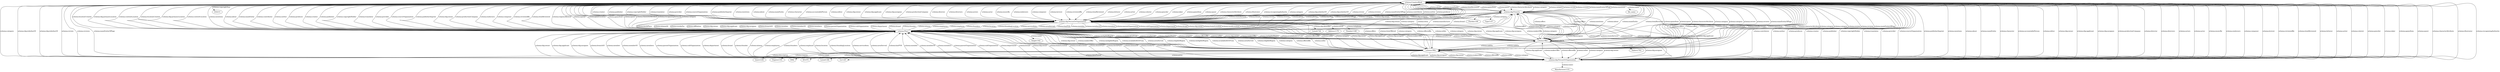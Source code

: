 digraph {
  "432213" [type=attribute_name,label="432213"]
  Florida1109 [type=attribute_name,label=Florida1109]
  "schema-dig:Firearm1" [type=class_uri,label="schema-dig:Firearm"]
  Type1157 [type=attribute_name,label=Type1157]
  Listed1744 [type=attribute_name,label=Listed1744]
  "schema-dig:PersonOrOrganization1" [type=class_uri,label="schema-dig:PersonOrOrganization"]
  Address1179 [type=attribute_name,label=Address1179]
  Number1168 [type=attribute_name,label=Number1168]
  Manufacturer1151 [type=attribute_name,label=Manufacturer1151]
  "schema-dig:PersonOrOrganization2" [type=class_uri,label="schema-dig:PersonOrOrganization"]
  "schema:CreativeWork1" [type=class_uri,label="schema:CreativeWork"]
  file_name [type=attribute_name,label=file_name]
  ID1470 [type=attribute_name,label=ID1470]
  "schema:Offer1" [type=class_uri,label="schema:Offer"]
  Listed1186 [type=attribute_name,label=Listed1186]
  hours1236 [type=attribute_name,label=hours1236]
  Expires1191 [type=attribute_name,label=Expires1191]
  "0082" [type=attribute_name,label="0082"]
  Go1129 [type=attribute_name,label=Go1129]
  Nabors1763 [type=attribute_name,label=Nabors1763]
  "schema:Offer2" [type=class_uri,label="schema:Offer"]
  Single1162 [type=attribute_name,label=Single1162]
  "schema:Place1" [type=class_uri,label="schema:Place"]
  "schema-dig:Firearm1" -> Florida1109 [label="schema:category",type=st_property_uri]
  "schema-dig:Firearm1" -> Type1157 [label="schema:category",type=st_property_uri]
  "schema-dig:PersonOrOrganization1" -> Listed1744 [label="schema-dig:identifier",type=st_property_uri]
  "schema-dig:PersonOrOrganization1" -> Address1179 [label="schema:email",type=st_property_uri]
  "schema-dig:PersonOrOrganization1" -> Number1168 [label="schema:telephone",type=st_property_uri]
  "schema-dig:PersonOrOrganization2" -> Manufacturer1151 [label="schema:name",type=st_property_uri]
  "schema:CreativeWork1" -> "432213" [label="schema:copyrightYear",type=st_property_uri]
  "schema:CreativeWork1" -> file_name [label="schema:name",type=st_property_uri]
  "schema:Offer1" -> ID1470 [label="schema-dig:identifier",type=st_property_uri]
  "schema:Offer1" -> Listed1186 [label="schema:datePosted",type=st_property_uri]
  "schema:Offer1" -> hours1236 [label="schema:description",type=st_property_uri]
  "schema:Offer1" -> Expires1191 [label="schema:expires",type=st_property_uri]
  "schema:Offer1" -> "0082" [label="schema:name",type=st_property_uri]
  "schema:Offer1" -> Go1129 [label="schema:price",type=st_property_uri]
  "schema:Offer2" -> Nabors1763 [label="schema:name",type=st_property_uri]
  "schema:Place1" -> Single1162 [label="schema:name",type=st_property_uri]
  "schema-dig:PersonOrOrganization1" -> "schema:CreativeWork1" [label="schema-dig:isAuthorOf",type=direct_property_uri,weight=100]
  "schema-dig:PersonOrOrganization2" -> "schema:CreativeWork1" [label="schema-dig:isAuthorOf",type=direct_property_uri,weight=100]
  "schema:CreativeWork1" -> "schema:CreativeWork1" [label="schema:hasPart",type=direct_property_uri,weight=100]
  "schema:CreativeWork1" -> "schema:CreativeWork1" [label="schema:isPartOf",type=direct_property_uri,weight=100]
  "schema:CreativeWork1" -> "schema:CreativeWork1" [label="schema-dig:isAbstractPartOf",type=direct_property_uri,weight=100]
  "schema:CreativeWork1" -> "schema:CreativeWork1" [label="schema-dig:isCitationOf",type=direct_property_uri,weight=100]
  "schema:CreativeWork1" -> "schema:CreativeWork1" [label="schema:citation",type=direct_property_uri,weight=100]
  "schema:CreativeWork1" -> "schema:CreativeWork1" [label="schema:workExample",type=direct_property_uri,weight=100]
  "schema:CreativeWork1" -> "schema:CreativeWork1" [label="schema:exampleOfWork",type=direct_property_uri,weight=100]
  "schema:CreativeWork1" -> "schema:CreativeWork1" [label="schema:license",type=direct_property_uri,weight=100]
  "schema:CreativeWork1" -> "schema:CreativeWork1" [label="schema:translationOfWork",type=direct_property_uri,weight=100]
  "schema:CreativeWork1" -> "schema:CreativeWork1" [label="schema:workTranslation",type=direct_property_uri,weight=100]
  "schema:CreativeWork1" -> "schema:Offer1" [label="schema:offers",type=direct_property_uri,weight=100]
  "schema:CreativeWork1" -> "schema:Offer2" [label="schema:offers",type=direct_property_uri,weight=100]
  "schema:CreativeWork1" -> "schema:Place1" [label="schema:locationCreated",type=direct_property_uri,weight=100]
  "schema:CreativeWork1" -> "schema:Place1" [label="schema-dig:primaryLocation",type=direct_property_uri,weight=100]
  "schema:CreativeWork1" -> "schema:Place1" [label="schema:contentLocation",type=direct_property_uri,weight=100]
  "schema:Offer1" -> "schema:Offer1" [label="schema:addOn",type=direct_property_uri,weight=100]
  "schema:Offer1" -> "schema:Offer2" [label="schema:addOn",type=direct_property_uri,weight=100]
  "schema:Offer2" -> "schema:Offer1" [label="schema:addOn",type=direct_property_uri,weight=100]
  "schema:Offer2" -> "schema:Offer2" [label="schema:addOn",type=direct_property_uri,weight=100]
  "schema:Offer1" -> "schema:Place1" [label="schema:ineligibleRegion",type=direct_property_uri,weight=100]
  "schema:Offer2" -> "schema:Place1" [label="schema:ineligibleRegion",type=direct_property_uri,weight=100]
  "schema:Offer1" -> "schema:Place1" [label="schema:availableAtOrFrom",type=direct_property_uri,weight=100]
  "schema:Offer2" -> "schema:Place1" [label="schema:availableAtOrFrom",type=direct_property_uri,weight=100]
  "schema:Offer1" -> "schema:Place1" [label="schema:areaServed",type=direct_property_uri,weight=100]
  "schema:Offer2" -> "schema:Place1" [label="schema:areaServed",type=direct_property_uri,weight=100]
  "schema:Offer1" -> "schema:Place1" [label="schema:eligibleRegion",type=direct_property_uri,weight=100]
  "schema:Offer2" -> "schema:Place1" [label="schema:eligibleRegion",type=direct_property_uri,weight=100]
  "schema:Place1" -> "schema:Place1" [label="schema:containedIn",type=direct_property_uri,weight=100]
  "schema:Place1" -> "schema:Place1" [label="schema:containedInPlace",type=direct_property_uri,weight=100]
  "schema:Place1" -> "schema:Place1" [label="schema:containsPlace",type=direct_property_uri,weight=100]
  "schema-dig:Firearm1" -> "schema-dig:PersonOrOrganization1" [label="schema:manufacturer",type=inherited,weight=300]
  "schema-dig:Firearm1" -> "schema-dig:PersonOrOrganization2" [label="schema:manufacturer",type=inherited,weight=300]
  "schema-dig:Firearm1" -> "schema-dig:PersonOrOrganization1" [label="schema:brand",type=inherited,weight=300]
  "schema-dig:Firearm1" -> "schema-dig:PersonOrOrganization2" [label="schema:brand",type=inherited,weight=300]
  "schema-dig:Firearm1" -> "schema-dig:PersonOrOrganization1" [label="schema:category",type=inherited,weight=300]
  "schema-dig:Firearm1" -> "schema-dig:PersonOrOrganization2" [label="schema:category",type=inherited,weight=300]
  "schema-dig:Firearm1" -> "schema-dig:PersonOrOrganization1" [label="schema-dig:owner",type=inherited,weight=300]
  "schema-dig:Firearm1" -> "schema-dig:PersonOrOrganization2" [label="schema-dig:owner",type=inherited,weight=300]
  "schema-dig:Firearm1" -> "schema-dig:PersonOrOrganization1" [label="schema-dig:applicant",type=inherited,weight=300]
  "schema-dig:Firearm1" -> "schema-dig:PersonOrOrganization2" [label="schema-dig:applicant",type=inherited,weight=300]
  "schema-dig:Firearm1" -> "schema-dig:PersonOrOrganization1" [label="schema-dig:assignee",type=inherited,weight=300]
  "schema-dig:Firearm1" -> "schema-dig:PersonOrOrganization2" [label="schema-dig:assignee",type=inherited,weight=300]
  "schema-dig:Firearm1" -> "schema:CreativeWork1" [label="schema:category",type=inherited,weight=300]
  "schema-dig:Firearm1" -> "schema:CreativeWork1" [label="schema:review",type=inherited,weight=300]
  "schema-dig:Firearm1" -> "schema:CreativeWork1" [label="schema:reviews",type=inherited,weight=300]
  "schema-dig:Firearm1" -> "schema:CreativeWork1" [label="schema:mainEntityOfPage",type=inherited,weight=300]
  "schema-dig:Firearm1" -> "schema:Offer1" [label="schema:offers",type=inherited,weight=300]
  "schema-dig:Firearm1" -> "schema:Offer2" [label="schema:offers",type=inherited,weight=300]
  "schema-dig:Firearm1" -> "schema:Offer1" [label="schema:category",type=inherited,weight=300]
  "schema-dig:Firearm1" -> "schema:Offer2" [label="schema:category",type=inherited,weight=300]
  "schema-dig:Firearm1" -> "schema:Place1" [label="schema:category",type=inherited,weight=300]
  "schema-dig:Firearm1" -> "schema:Place1" [label="schema:manufacturer",type=inherited,weight=300]
  "schema-dig:Firearm1" -> "schema:Place1" [label="schema:brand",type=inherited,weight=300]
  "schema-dig:Firearm1" -> "schema:Place1" [label="schema-dig:owner",type=inherited,weight=300]
  "schema-dig:PersonOrOrganization1" -> "schema-dig:Firearm1" [label="schema:owns",type=inherited,weight=300]
  "schema-dig:PersonOrOrganization2" -> "schema-dig:Firearm1" [label="schema:owns",type=inherited,weight=300]
  "schema-dig:PersonOrOrganization1" -> "schema:CreativeWork1" [label="schema-dig:isAuthorOf",type=inherited,weight=300]
  "schema-dig:PersonOrOrganization2" -> "schema:CreativeWork1" [label="schema-dig:isAuthorOf",type=inherited,weight=300]
  "schema-dig:PersonOrOrganization1" -> "schema:CreativeWork1" [label="schema:review",type=inherited,weight=300]
  "schema-dig:PersonOrOrganization2" -> "schema:CreativeWork1" [label="schema:review",type=inherited,weight=300]
  "schema-dig:PersonOrOrganization1" -> "schema:CreativeWork1" [label="schema:reviews",type=inherited,weight=300]
  "schema-dig:PersonOrOrganization2" -> "schema:CreativeWork1" [label="schema:reviews",type=inherited,weight=300]
  "schema-dig:PersonOrOrganization1" -> "schema:CreativeWork1" [label="schema:mainEntityOfPage",type=inherited,weight=300]
  "schema-dig:PersonOrOrganization2" -> "schema:CreativeWork1" [label="schema:mainEntityOfPage",type=inherited,weight=300]
  "schema-dig:PersonOrOrganization1" -> "schema:Offer1" [label="schema:makesOffer",type=inherited,weight=300]
  "schema-dig:PersonOrOrganization1" -> "schema:Offer2" [label="schema:makesOffer",type=inherited,weight=300]
  "schema-dig:PersonOrOrganization2" -> "schema:Offer1" [label="schema:makesOffer",type=inherited,weight=300]
  "schema-dig:PersonOrOrganization2" -> "schema:Offer2" [label="schema:makesOffer",type=inherited,weight=300]
  "schema-dig:PersonOrOrganization1" -> "schema:Place1" [label="schema:location",type=inherited,weight=300]
  "schema-dig:PersonOrOrganization2" -> "schema:Place1" [label="schema:location",type=inherited,weight=300]
  "schema-dig:PersonOrOrganization1" -> "schema:Place1" [label="schema:foundingLocation",type=inherited,weight=300]
  "schema-dig:PersonOrOrganization2" -> "schema:Place1" [label="schema:foundingLocation",type=inherited,weight=300]
  "schema-dig:PersonOrOrganization1" -> "schema:Place1" [label="schema:serviceArea",type=inherited,weight=300]
  "schema-dig:PersonOrOrganization2" -> "schema:Place1" [label="schema:serviceArea",type=inherited,weight=300]
  "schema-dig:PersonOrOrganization1" -> "schema:Place1" [label="schema:areaServed",type=inherited,weight=300]
  "schema-dig:PersonOrOrganization2" -> "schema:Place1" [label="schema:areaServed",type=inherited,weight=300]
  "schema-dig:PersonOrOrganization1" -> "schema:Place1" [label="schema:hasPOS",type=inherited,weight=300]
  "schema-dig:PersonOrOrganization2" -> "schema:Place1" [label="schema:hasPOS",type=inherited,weight=300]
  "schema-dig:PersonOrOrganization1" -> "schema:Place1" [label="schema:member",type=inherited,weight=300]
  "schema-dig:PersonOrOrganization2" -> "schema:Place1" [label="schema:member",type=inherited,weight=300]
  "schema-dig:PersonOrOrganization1" -> "schema:Place1" [label="schema:memberOf",type=inherited,weight=300]
  "schema-dig:PersonOrOrganization2" -> "schema:Place1" [label="schema:memberOf",type=inherited,weight=300]
  "schema-dig:PersonOrOrganization1" -> "schema:Place1" [label="schema:members",type=inherited,weight=300]
  "schema-dig:PersonOrOrganization2" -> "schema:Place1" [label="schema:members",type=inherited,weight=300]
  "schema-dig:PersonOrOrganization1" -> "schema:Place1" [label="schema:parentOrganization",type=inherited,weight=300]
  "schema-dig:PersonOrOrganization2" -> "schema:Place1" [label="schema:parentOrganization",type=inherited,weight=300]
  "schema-dig:PersonOrOrganization1" -> "schema:Place1" [label="schema:subOrganization",type=inherited,weight=300]
  "schema-dig:PersonOrOrganization2" -> "schema:Place1" [label="schema:subOrganization",type=inherited,weight=300]
  "schema-dig:PersonOrOrganization1" -> "schema:Place1" [label="schema:department",type=inherited,weight=300]
  "schema-dig:PersonOrOrganization2" -> "schema:Place1" [label="schema:department",type=inherited,weight=300]
  "schema-dig:PersonOrOrganization1" -> "schema:Place1" [label="schema:brand",type=inherited,weight=300]
  "schema-dig:PersonOrOrganization2" -> "schema:Place1" [label="schema:brand",type=inherited,weight=300]
  "schema-dig:PersonOrOrganization1" -> "schema:Place1" [label="schema-dig:owner",type=inherited,weight=300]
  "schema-dig:PersonOrOrganization2" -> "schema:Place1" [label="schema-dig:owner",type=inherited,weight=300]
  "schema-dig:PersonOrOrganization1" -> "schema:Place1" [label="schema:homeLocation",type=inherited,weight=300]
  "schema-dig:PersonOrOrganization2" -> "schema:Place1" [label="schema:homeLocation",type=inherited,weight=300]
  "schema-dig:PersonOrOrganization1" -> "schema:Place1" [label="schema:workLocation",type=inherited,weight=300]
  "schema-dig:PersonOrOrganization2" -> "schema:Place1" [label="schema:workLocation",type=inherited,weight=300]
  "schema-dig:PersonOrOrganization1" -> "schema:Place1" [label="schema:deathPlace",type=inherited,weight=300]
  "schema-dig:PersonOrOrganization2" -> "schema:Place1" [label="schema:deathPlace",type=inherited,weight=300]
  "schema-dig:PersonOrOrganization1" -> "schema:Place1" [label="schema:birthPlace",type=inherited,weight=300]
  "schema-dig:PersonOrOrganization2" -> "schema:Place1" [label="schema:birthPlace",type=inherited,weight=300]
  "schema-dig:PersonOrOrganization1" -> "schema:Place1" [label="schema:alumniOf",type=inherited,weight=300]
  "schema-dig:PersonOrOrganization2" -> "schema:Place1" [label="schema:alumniOf",type=inherited,weight=300]
  "schema-dig:PersonOrOrganization1" -> "schema:Place1" [label="schema:worksFor",type=inherited,weight=300]
  "schema-dig:PersonOrOrganization2" -> "schema:Place1" [label="schema:worksFor",type=inherited,weight=300]
  "schema-dig:PersonOrOrganization1" -> "schema:Place1" [label="schema:affiliation",type=inherited,weight=300]
  "schema-dig:PersonOrOrganization2" -> "schema:Place1" [label="schema:affiliation",type=inherited,weight=300]
  "schema:CreativeWork1" -> "schema-dig:Firearm1" [label="schema:mentions",type=inherited,weight=300]
  "schema:CreativeWork1" -> "schema-dig:Firearm1" [label="schema:about",type=inherited,weight=300]
  "schema:CreativeWork1" -> "schema-dig:Firearm1" [label="schema:mainEntity",type=inherited,weight=300]
  "schema:CreativeWork1" -> "schema-dig:Firearm1" [label="schema:itemReviewed",type=inherited,weight=300]
  "schema:CreativeWork1" -> "schema-dig:Firearm1" [label="schema:gameItem",type=inherited,weight=300]
  "schema:CreativeWork1" -> "schema-dig:Firearm1" [label="schema:quest",type=inherited,weight=300]
  "schema:CreativeWork1" -> "schema-dig:Firearm1" [label="schema:characterAttribute",type=inherited,weight=300]
  "schema:CreativeWork1" -> "schema-dig:Firearm1" [label="schema:category",type=inherited,weight=300]
  "schema:CreativeWork1" -> "schema-dig:PersonOrOrganization1" [label="schema:contributor",type=inherited,weight=300]
  "schema:CreativeWork1" -> "schema-dig:PersonOrOrganization2" [label="schema:contributor",type=inherited,weight=300]
  "schema:CreativeWork1" -> "schema-dig:PersonOrOrganization1" [label="schema:author",type=inherited,weight=300]
  "schema:CreativeWork1" -> "schema-dig:PersonOrOrganization2" [label="schema:author",type=inherited,weight=300]
  "schema:CreativeWork1" -> "schema-dig:PersonOrOrganization1" [label="schema:producer",type=inherited,weight=300]
  "schema:CreativeWork1" -> "schema-dig:PersonOrOrganization2" [label="schema:producer",type=inherited,weight=300]
  "schema:CreativeWork1" -> "schema-dig:PersonOrOrganization1" [label="schema:creator",type=inherited,weight=300]
  "schema:CreativeWork1" -> "schema-dig:PersonOrOrganization2" [label="schema:creator",type=inherited,weight=300]
  "schema:CreativeWork1" -> "schema-dig:PersonOrOrganization1" [label="schema:publisher",type=inherited,weight=300]
  "schema:CreativeWork1" -> "schema-dig:PersonOrOrganization2" [label="schema:publisher",type=inherited,weight=300]
  "schema:CreativeWork1" -> "schema-dig:PersonOrOrganization1" [label="schema:copyrightHolder",type=inherited,weight=300]
  "schema:CreativeWork1" -> "schema-dig:PersonOrOrganization2" [label="schema:copyrightHolder",type=inherited,weight=300]
  "schema:CreativeWork1" -> "schema-dig:PersonOrOrganization1" [label="schema:translator",type=inherited,weight=300]
  "schema:CreativeWork1" -> "schema-dig:PersonOrOrganization2" [label="schema:translator",type=inherited,weight=300]
  "schema:CreativeWork1" -> "schema-dig:PersonOrOrganization1" [label="schema:provider",type=inherited,weight=300]
  "schema:CreativeWork1" -> "schema-dig:PersonOrOrganization2" [label="schema:provider",type=inherited,weight=300]
  "schema:CreativeWork1" -> "schema-dig:PersonOrOrganization1" [label="schema:sourceOrganization",type=inherited,weight=300]
  "schema:CreativeWork1" -> "schema-dig:PersonOrOrganization2" [label="schema:sourceOrganization",type=inherited,weight=300]
  "schema:CreativeWork1" -> "schema-dig:PersonOrOrganization1" [label="schema:publisherImprint",type=inherited,weight=300]
  "schema:CreativeWork1" -> "schema-dig:PersonOrOrganization2" [label="schema:publisherImprint",type=inherited,weight=300]
  "schema:CreativeWork1" -> "schema-dig:PersonOrOrganization1" [label="schema:mentions",type=inherited,weight=300]
  "schema:CreativeWork1" -> "schema-dig:PersonOrOrganization2" [label="schema:mentions",type=inherited,weight=300]
  "schema:CreativeWork1" -> "schema-dig:PersonOrOrganization1" [label="schema:about",type=inherited,weight=300]
  "schema:CreativeWork1" -> "schema-dig:PersonOrOrganization2" [label="schema:about",type=inherited,weight=300]
  "schema:CreativeWork1" -> "schema-dig:PersonOrOrganization1" [label="schema:mainEntity",type=inherited,weight=300]
  "schema:CreativeWork1" -> "schema-dig:PersonOrOrganization2" [label="schema:mainEntity",type=inherited,weight=300]
  "schema:CreativeWork1" -> "schema-dig:PersonOrOrganization1" [label="schema:character",type=inherited,weight=300]
  "schema:CreativeWork1" -> "schema-dig:PersonOrOrganization2" [label="schema:character",type=inherited,weight=300]
  "schema:CreativeWork1" -> "schema-dig:PersonOrOrganization1" [label="schema:accountablePerson",type=inherited,weight=300]
  "schema:CreativeWork1" -> "schema-dig:PersonOrOrganization2" [label="schema:accountablePerson",type=inherited,weight=300]
  "schema:CreativeWork1" -> "schema-dig:PersonOrOrganization1" [label="schema:editor",type=inherited,weight=300]
  "schema:CreativeWork1" -> "schema-dig:PersonOrOrganization2" [label="schema:editor",type=inherited,weight=300]
  "schema:CreativeWork1" -> "schema-dig:PersonOrOrganization1" [label="schema-dig:owner",type=inherited,weight=300]
  "schema:CreativeWork1" -> "schema-dig:PersonOrOrganization2" [label="schema-dig:owner",type=inherited,weight=300]
  "schema:CreativeWork1" -> "schema-dig:PersonOrOrganization1" [label="schema-dig:applicant",type=inherited,weight=300]
  "schema:CreativeWork1" -> "schema-dig:PersonOrOrganization2" [label="schema-dig:applicant",type=inherited,weight=300]
  "schema:CreativeWork1" -> "schema-dig:PersonOrOrganization1" [label="schema-dig:assignee",type=inherited,weight=300]
  "schema:CreativeWork1" -> "schema-dig:PersonOrOrganization2" [label="schema-dig:assignee",type=inherited,weight=300]
  "schema:CreativeWork1" -> "schema-dig:PersonOrOrganization1" [label="schema:productionCompany",type=inherited,weight=300]
  "schema:CreativeWork1" -> "schema-dig:PersonOrOrganization2" [label="schema:productionCompany",type=inherited,weight=300]
  "schema:CreativeWork1" -> "schema-dig:PersonOrOrganization1" [label="schema:director",type=inherited,weight=300]
  "schema:CreativeWork1" -> "schema-dig:PersonOrOrganization2" [label="schema:director",type=inherited,weight=300]
  "schema:CreativeWork1" -> "schema-dig:PersonOrOrganization1" [label="schema:directors",type=inherited,weight=300]
  "schema:CreativeWork1" -> "schema-dig:PersonOrOrganization2" [label="schema:directors",type=inherited,weight=300]
  "schema:CreativeWork1" -> "schema-dig:PersonOrOrganization1" [label="schema:actors",type=inherited,weight=300]
  "schema:CreativeWork1" -> "schema-dig:PersonOrOrganization2" [label="schema:actors",type=inherited,weight=300]
  "schema:CreativeWork1" -> "schema-dig:PersonOrOrganization1" [label="schema:actor",type=inherited,weight=300]
  "schema:CreativeWork1" -> "schema-dig:PersonOrOrganization2" [label="schema:actor",type=inherited,weight=300]
  "schema:CreativeWork1" -> "schema-dig:PersonOrOrganization1" [label="schema:musicBy",type=inherited,weight=300]
  "schema:CreativeWork1" -> "schema-dig:PersonOrOrganization2" [label="schema:musicBy",type=inherited,weight=300]
  "schema:CreativeWork1" -> "schema-dig:PersonOrOrganization1" [label="schema:endorsers",type=inherited,weight=300]
  "schema:CreativeWork1" -> "schema-dig:PersonOrOrganization2" [label="schema:endorsers",type=inherited,weight=300]
  "schema:CreativeWork1" -> "schema-dig:PersonOrOrganization1" [label="schema:composer",type=inherited,weight=300]
  "schema:CreativeWork1" -> "schema-dig:PersonOrOrganization2" [label="schema:composer",type=inherited,weight=300]
  "schema:CreativeWork1" -> "schema-dig:PersonOrOrganization1" [label="schema:lyricist",type=inherited,weight=300]
  "schema:CreativeWork1" -> "schema-dig:PersonOrOrganization2" [label="schema:lyricist",type=inherited,weight=300]
  "schema:CreativeWork1" -> "schema-dig:PersonOrOrganization1" [label="schema:reviewedBy",type=inherited,weight=300]
  "schema:CreativeWork1" -> "schema-dig:PersonOrOrganization2" [label="schema:reviewedBy",type=inherited,weight=300]
  "schema:CreativeWork1" -> "schema-dig:PersonOrOrganization1" [label="schema:itemReviewed",type=inherited,weight=300]
  "schema:CreativeWork1" -> "schema-dig:PersonOrOrganization2" [label="schema:itemReviewed",type=inherited,weight=300]
  "schema:CreativeWork1" -> "schema-dig:PersonOrOrganization1" [label="schema:letterer",type=inherited,weight=300]
  "schema:CreativeWork1" -> "schema-dig:PersonOrOrganization2" [label="schema:letterer",type=inherited,weight=300]
  "schema:CreativeWork1" -> "schema-dig:PersonOrOrganization1" [label="schema:artist",type=inherited,weight=300]
  "schema:CreativeWork1" -> "schema-dig:PersonOrOrganization2" [label="schema:artist",type=inherited,weight=300]
  "schema:CreativeWork1" -> "schema-dig:PersonOrOrganization1" [label="schema:colorist",type=inherited,weight=300]
  "schema:CreativeWork1" -> "schema-dig:PersonOrOrganization2" [label="schema:colorist",type=inherited,weight=300]
  "schema:CreativeWork1" -> "schema-dig:PersonOrOrganization1" [label="schema:penciler",type=inherited,weight=300]
  "schema:CreativeWork1" -> "schema-dig:PersonOrOrganization2" [label="schema:penciler",type=inherited,weight=300]
  "schema:CreativeWork1" -> "schema-dig:PersonOrOrganization1" [label="schema:inker",type=inherited,weight=300]
  "schema:CreativeWork1" -> "schema-dig:PersonOrOrganization2" [label="schema:inker",type=inherited,weight=300]
  "schema:CreativeWork1" -> "schema-dig:PersonOrOrganization1" [label="schema:gameItem",type=inherited,weight=300]
  "schema:CreativeWork1" -> "schema-dig:PersonOrOrganization2" [label="schema:gameItem",type=inherited,weight=300]
  "schema:CreativeWork1" -> "schema-dig:PersonOrOrganization1" [label="schema:quest",type=inherited,weight=300]
  "schema:CreativeWork1" -> "schema-dig:PersonOrOrganization2" [label="schema:quest",type=inherited,weight=300]
  "schema:CreativeWork1" -> "schema-dig:PersonOrOrganization1" [label="schema:characterAttribute",type=inherited,weight=300]
  "schema:CreativeWork1" -> "schema-dig:PersonOrOrganization2" [label="schema:characterAttribute",type=inherited,weight=300]
  "schema:CreativeWork1" -> "schema-dig:PersonOrOrganization1" [label="schema:illustrator",type=inherited,weight=300]
  "schema:CreativeWork1" -> "schema-dig:PersonOrOrganization2" [label="schema:illustrator",type=inherited,weight=300]
  "schema:CreativeWork1" -> "schema-dig:PersonOrOrganization1" [label="schema:recognizingAuthority",type=inherited,weight=300]
  "schema:CreativeWork1" -> "schema-dig:PersonOrOrganization2" [label="schema:recognizingAuthority",type=inherited,weight=300]
  "schema:CreativeWork1" -> "schema-dig:PersonOrOrganization1" [label="schema:category",type=inherited,weight=300]
  "schema:CreativeWork1" -> "schema-dig:PersonOrOrganization2" [label="schema:category",type=inherited,weight=300]
  "schema:CreativeWork1" -> "schema:Offer1" [label="schema:offers",type=inherited,weight=300]
  "schema:CreativeWork1" -> "schema:Offer2" [label="schema:offers",type=inherited,weight=300]
  "schema:CreativeWork1" -> "schema:Offer1" [label="schema:mentions",type=inherited,weight=300]
  "schema:CreativeWork1" -> "schema:Offer2" [label="schema:mentions",type=inherited,weight=300]
  "schema:CreativeWork1" -> "schema:Offer1" [label="schema:about",type=inherited,weight=300]
  "schema:CreativeWork1" -> "schema:Offer2" [label="schema:about",type=inherited,weight=300]
  "schema:CreativeWork1" -> "schema:Offer1" [label="schema:mainEntity",type=inherited,weight=300]
  "schema:CreativeWork1" -> "schema:Offer2" [label="schema:mainEntity",type=inherited,weight=300]
  "schema:CreativeWork1" -> "schema:Offer1" [label="schema:itemReviewed",type=inherited,weight=300]
  "schema:CreativeWork1" -> "schema:Offer2" [label="schema:itemReviewed",type=inherited,weight=300]
  "schema:CreativeWork1" -> "schema:Offer1" [label="schema:gameItem",type=inherited,weight=300]
  "schema:CreativeWork1" -> "schema:Offer2" [label="schema:gameItem",type=inherited,weight=300]
  "schema:CreativeWork1" -> "schema:Offer1" [label="schema:quest",type=inherited,weight=300]
  "schema:CreativeWork1" -> "schema:Offer2" [label="schema:quest",type=inherited,weight=300]
  "schema:CreativeWork1" -> "schema:Offer1" [label="schema:characterAttribute",type=inherited,weight=300]
  "schema:CreativeWork1" -> "schema:Offer2" [label="schema:characterAttribute",type=inherited,weight=300]
  "schema:CreativeWork1" -> "schema:Offer1" [label="schema:category",type=inherited,weight=300]
  "schema:CreativeWork1" -> "schema:Offer2" [label="schema:category",type=inherited,weight=300]
  "schema:CreativeWork1" -> "schema:Place1" [label="schema:locationCreated",type=inherited,weight=300]
  "schema:CreativeWork1" -> "schema:Place1" [label="schema-dig:primaryLocation",type=inherited,weight=300]
  "schema:CreativeWork1" -> "schema:Place1" [label="schema:contentLocation",type=inherited,weight=300]
  "schema:CreativeWork1" -> "schema:Place1" [label="schema:mentions",type=inherited,weight=300]
  "schema:CreativeWork1" -> "schema:Place1" [label="schema:about",type=inherited,weight=300]
  "schema:CreativeWork1" -> "schema:Place1" [label="schema:mainEntity",type=inherited,weight=300]
  "schema:CreativeWork1" -> "schema:Place1" [label="schema:contributor",type=inherited,weight=300]
  "schema:CreativeWork1" -> "schema:Place1" [label="schema:author",type=inherited,weight=300]
  "schema:CreativeWork1" -> "schema:Place1" [label="schema:producer",type=inherited,weight=300]
  "schema:CreativeWork1" -> "schema:Place1" [label="schema:creator",type=inherited,weight=300]
  "schema:CreativeWork1" -> "schema:Place1" [label="schema:publisher",type=inherited,weight=300]
  "schema:CreativeWork1" -> "schema:Place1" [label="schema:copyrightHolder",type=inherited,weight=300]
  "schema:CreativeWork1" -> "schema:Place1" [label="schema:translator",type=inherited,weight=300]
  "schema:CreativeWork1" -> "schema:Place1" [label="schema:provider",type=inherited,weight=300]
  "schema:CreativeWork1" -> "schema:Place1" [label="schema:sourceOrganization",type=inherited,weight=300]
  "schema:CreativeWork1" -> "schema:Place1" [label="schema:publisherImprint",type=inherited,weight=300]
  "schema:CreativeWork1" -> "schema:Place1" [label="schema-dig:owner",type=inherited,weight=300]
  "schema:CreativeWork1" -> "schema:Place1" [label="schema:productionCompany",type=inherited,weight=300]
  "schema:CreativeWork1" -> "schema:Place1" [label="schema:endorsers",type=inherited,weight=300]
  "schema:CreativeWork1" -> "schema:Place1" [label="schema:composer",type=inherited,weight=300]
  "schema:CreativeWork1" -> "schema:Place1" [label="schema:reviewedBy",type=inherited,weight=300]
  "schema:CreativeWork1" -> "schema:Place1" [label="schema:itemReviewed",type=inherited,weight=300]
  "schema:CreativeWork1" -> "schema:Place1" [label="schema:regionsAllowed",type=inherited,weight=300]
  "schema:CreativeWork1" -> "schema:Place1" [label="schema:spatial",type=inherited,weight=300]
  "schema:CreativeWork1" -> "schema:Place1" [label="schema:gameLocation",type=inherited,weight=300]
  "schema:CreativeWork1" -> "schema:Place1" [label="schema:gameItem",type=inherited,weight=300]
  "schema:CreativeWork1" -> "schema:Place1" [label="schema:quest",type=inherited,weight=300]
  "schema:CreativeWork1" -> "schema:Place1" [label="schema:characterAttribute",type=inherited,weight=300]
  "schema:CreativeWork1" -> "schema:Place1" [label="schema:recognizingAuthority",type=inherited,weight=300]
  "schema:CreativeWork1" -> "schema:Place1" [label="schema:category",type=inherited,weight=300]
  "schema:Offer1" -> "schema-dig:Firearm1" [label="schema:itemOffered",type=inherited,weight=300]
  "schema:Offer2" -> "schema-dig:Firearm1" [label="schema:itemOffered",type=inherited,weight=300]
  "schema:Offer1" -> "schema-dig:Firearm1" [label="schema:category",type=inherited,weight=300]
  "schema:Offer2" -> "schema-dig:Firearm1" [label="schema:category",type=inherited,weight=300]
  "schema:Offer1" -> "schema-dig:PersonOrOrganization1" [label="schema:offeredBy",type=inherited,weight=300]
  "schema:Offer1" -> "schema-dig:PersonOrOrganization2" [label="schema:offeredBy",type=inherited,weight=300]
  "schema:Offer2" -> "schema-dig:PersonOrOrganization1" [label="schema:offeredBy",type=inherited,weight=300]
  "schema:Offer2" -> "schema-dig:PersonOrOrganization2" [label="schema:offeredBy",type=inherited,weight=300]
  "schema:Offer1" -> "schema-dig:PersonOrOrganization1" [label="schema:seller",type=inherited,weight=300]
  "schema:Offer1" -> "schema-dig:PersonOrOrganization2" [label="schema:seller",type=inherited,weight=300]
  "schema:Offer2" -> "schema-dig:PersonOrOrganization1" [label="schema:seller",type=inherited,weight=300]
  "schema:Offer2" -> "schema-dig:PersonOrOrganization2" [label="schema:seller",type=inherited,weight=300]
  "schema:Offer1" -> "schema-dig:PersonOrOrganization1" [label="schema:category",type=inherited,weight=300]
  "schema:Offer1" -> "schema-dig:PersonOrOrganization2" [label="schema:category",type=inherited,weight=300]
  "schema:Offer2" -> "schema-dig:PersonOrOrganization1" [label="schema:category",type=inherited,weight=300]
  "schema:Offer2" -> "schema-dig:PersonOrOrganization2" [label="schema:category",type=inherited,weight=300]
  "schema:Offer1" -> "schema-dig:PersonOrOrganization1" [label="schema-dig:owner",type=inherited,weight=300]
  "schema:Offer1" -> "schema-dig:PersonOrOrganization2" [label="schema-dig:owner",type=inherited,weight=300]
  "schema:Offer2" -> "schema-dig:PersonOrOrganization1" [label="schema-dig:owner",type=inherited,weight=300]
  "schema:Offer2" -> "schema-dig:PersonOrOrganization2" [label="schema-dig:owner",type=inherited,weight=300]
  "schema:Offer1" -> "schema-dig:PersonOrOrganization1" [label="schema-dig:applicant",type=inherited,weight=300]
  "schema:Offer1" -> "schema-dig:PersonOrOrganization2" [label="schema-dig:applicant",type=inherited,weight=300]
  "schema:Offer2" -> "schema-dig:PersonOrOrganization1" [label="schema-dig:applicant",type=inherited,weight=300]
  "schema:Offer2" -> "schema-dig:PersonOrOrganization2" [label="schema-dig:applicant",type=inherited,weight=300]
  "schema:Offer1" -> "schema-dig:PersonOrOrganization1" [label="schema-dig:assignee",type=inherited,weight=300]
  "schema:Offer1" -> "schema-dig:PersonOrOrganization2" [label="schema-dig:assignee",type=inherited,weight=300]
  "schema:Offer2" -> "schema-dig:PersonOrOrganization1" [label="schema-dig:assignee",type=inherited,weight=300]
  "schema:Offer2" -> "schema-dig:PersonOrOrganization2" [label="schema-dig:assignee",type=inherited,weight=300]
  "schema:Offer1" -> "schema:CreativeWork1" [label="schema:category",type=inherited,weight=300]
  "schema:Offer2" -> "schema:CreativeWork1" [label="schema:category",type=inherited,weight=300]
  "schema:Offer1" -> "schema:CreativeWork1" [label="schema:review",type=inherited,weight=300]
  "schema:Offer2" -> "schema:CreativeWork1" [label="schema:review",type=inherited,weight=300]
  "schema:Offer1" -> "schema:CreativeWork1" [label="schema:reviews",type=inherited,weight=300]
  "schema:Offer2" -> "schema:CreativeWork1" [label="schema:reviews",type=inherited,weight=300]
  "schema:Offer1" -> "schema:CreativeWork1" [label="schema:mainEntityOfPage",type=inherited,weight=300]
  "schema:Offer2" -> "schema:CreativeWork1" [label="schema:mainEntityOfPage",type=inherited,weight=300]
  "schema:Offer1" -> "schema:Place1" [label="schema:ineligibleRegion",type=inherited,weight=300]
  "schema:Offer2" -> "schema:Place1" [label="schema:ineligibleRegion",type=inherited,weight=300]
  "schema:Offer1" -> "schema:Place1" [label="schema:availableAtOrFrom",type=inherited,weight=300]
  "schema:Offer2" -> "schema:Place1" [label="schema:availableAtOrFrom",type=inherited,weight=300]
  "schema:Offer1" -> "schema:Place1" [label="schema:areaServed",type=inherited,weight=300]
  "schema:Offer2" -> "schema:Place1" [label="schema:areaServed",type=inherited,weight=300]
  "schema:Offer1" -> "schema:Place1" [label="schema:eligibleRegion",type=inherited,weight=300]
  "schema:Offer2" -> "schema:Place1" [label="schema:eligibleRegion",type=inherited,weight=300]
  "schema:Offer1" -> "schema:Place1" [label="schema:category",type=inherited,weight=300]
  "schema:Offer2" -> "schema:Place1" [label="schema:category",type=inherited,weight=300]
  "schema:Offer1" -> "schema:Place1" [label="schema:offeredBy",type=inherited,weight=300]
  "schema:Offer2" -> "schema:Place1" [label="schema:offeredBy",type=inherited,weight=300]
  "schema:Offer1" -> "schema:Place1" [label="schema:seller",type=inherited,weight=300]
  "schema:Offer2" -> "schema:Place1" [label="schema:seller",type=inherited,weight=300]
  "schema:Offer1" -> "schema:Place1" [label="schema-dig:owner",type=inherited,weight=300]
  "schema:Offer2" -> "schema:Place1" [label="schema-dig:owner",type=inherited,weight=300]
  "schema:Place1" -> "schema-dig:Firearm1" [label="schema:owns",type=inherited,weight=300]
  "schema:Place1" -> "schema-dig:PersonOrOrganization1" [label="schema-dig:owner",type=inherited,weight=300]
  "schema:Place1" -> "schema-dig:PersonOrOrganization2" [label="schema-dig:owner",type=inherited,weight=300]
  "schema:Place1" -> "schema-dig:PersonOrOrganization1" [label="schema-dig:applicant",type=inherited,weight=300]
  "schema:Place1" -> "schema-dig:PersonOrOrganization2" [label="schema-dig:applicant",type=inherited,weight=300]
  "schema:Place1" -> "schema-dig:PersonOrOrganization1" [label="schema-dig:assignee",type=inherited,weight=300]
  "schema:Place1" -> "schema-dig:PersonOrOrganization2" [label="schema-dig:assignee",type=inherited,weight=300]
  "schema:Place1" -> "schema-dig:PersonOrOrganization1" [label="schema:branchOf",type=inherited,weight=300]
  "schema:Place1" -> "schema-dig:PersonOrOrganization2" [label="schema:branchOf",type=inherited,weight=300]
  "schema:Place1" -> "schema-dig:PersonOrOrganization1" [label="schema:member",type=inherited,weight=300]
  "schema:Place1" -> "schema-dig:PersonOrOrganization2" [label="schema:member",type=inherited,weight=300]
  "schema:Place1" -> "schema-dig:PersonOrOrganization1" [label="schema:memberOf",type=inherited,weight=300]
  "schema:Place1" -> "schema-dig:PersonOrOrganization2" [label="schema:memberOf",type=inherited,weight=300]
  "schema:Place1" -> "schema-dig:PersonOrOrganization1" [label="schema:members",type=inherited,weight=300]
  "schema:Place1" -> "schema-dig:PersonOrOrganization2" [label="schema:members",type=inherited,weight=300]
  "schema:Place1" -> "schema-dig:PersonOrOrganization1" [label="schema:parentOrganization",type=inherited,weight=300]
  "schema:Place1" -> "schema-dig:PersonOrOrganization2" [label="schema:parentOrganization",type=inherited,weight=300]
  "schema:Place1" -> "schema-dig:PersonOrOrganization1" [label="schema:subOrganization",type=inherited,weight=300]
  "schema:Place1" -> "schema-dig:PersonOrOrganization2" [label="schema:subOrganization",type=inherited,weight=300]
  "schema:Place1" -> "schema-dig:PersonOrOrganization1" [label="schema:department",type=inherited,weight=300]
  "schema:Place1" -> "schema-dig:PersonOrOrganization2" [label="schema:department",type=inherited,weight=300]
  "schema:Place1" -> "schema-dig:PersonOrOrganization1" [label="schema:brand",type=inherited,weight=300]
  "schema:Place1" -> "schema-dig:PersonOrOrganization2" [label="schema:brand",type=inherited,weight=300]
  "schema:Place1" -> "schema-dig:PersonOrOrganization1" [label="schema:founder",type=inherited,weight=300]
  "schema:Place1" -> "schema-dig:PersonOrOrganization2" [label="schema:founder",type=inherited,weight=300]
  "schema:Place1" -> "schema-dig:PersonOrOrganization1" [label="schema:alumni",type=inherited,weight=300]
  "schema:Place1" -> "schema-dig:PersonOrOrganization2" [label="schema:alumni",type=inherited,weight=300]
  "schema:Place1" -> "schema-dig:PersonOrOrganization1" [label="schema:employees",type=inherited,weight=300]
  "schema:Place1" -> "schema-dig:PersonOrOrganization2" [label="schema:employees",type=inherited,weight=300]
  "schema:Place1" -> "schema-dig:PersonOrOrganization1" [label="schema:employee",type=inherited,weight=300]
  "schema:Place1" -> "schema-dig:PersonOrOrganization2" [label="schema:employee",type=inherited,weight=300]
  "schema:Place1" -> "schema-dig:PersonOrOrganization1" [label="schema:founders",type=inherited,weight=300]
  "schema:Place1" -> "schema-dig:PersonOrOrganization2" [label="schema:founders",type=inherited,weight=300]
  "schema:Place1" -> "schema:CreativeWork1" [label="schema:review",type=inherited,weight=300]
  "schema:Place1" -> "schema:CreativeWork1" [label="schema:reviews",type=inherited,weight=300]
  "schema:Place1" -> "schema:CreativeWork1" [label="schema:photo",type=inherited,weight=300]
  "schema:Place1" -> "schema:CreativeWork1" [label="schema:photos",type=inherited,weight=300]
  "schema:Place1" -> "schema:CreativeWork1" [label="schema:hasMap",type=inherited,weight=300]
  "schema:Place1" -> "schema:CreativeWork1" [label="schema:mainEntityOfPage",type=inherited,weight=300]
  "schema:Place1" -> "schema:CreativeWork1" [label="schema-dig:isAuthorOf",type=inherited,weight=300]
  "schema:Place1" -> "schema:Offer1" [label="schema:makesOffer",type=inherited,weight=300]
  "schema:Place1" -> "schema:Offer2" [label="schema:makesOffer",type=inherited,weight=300]
}
